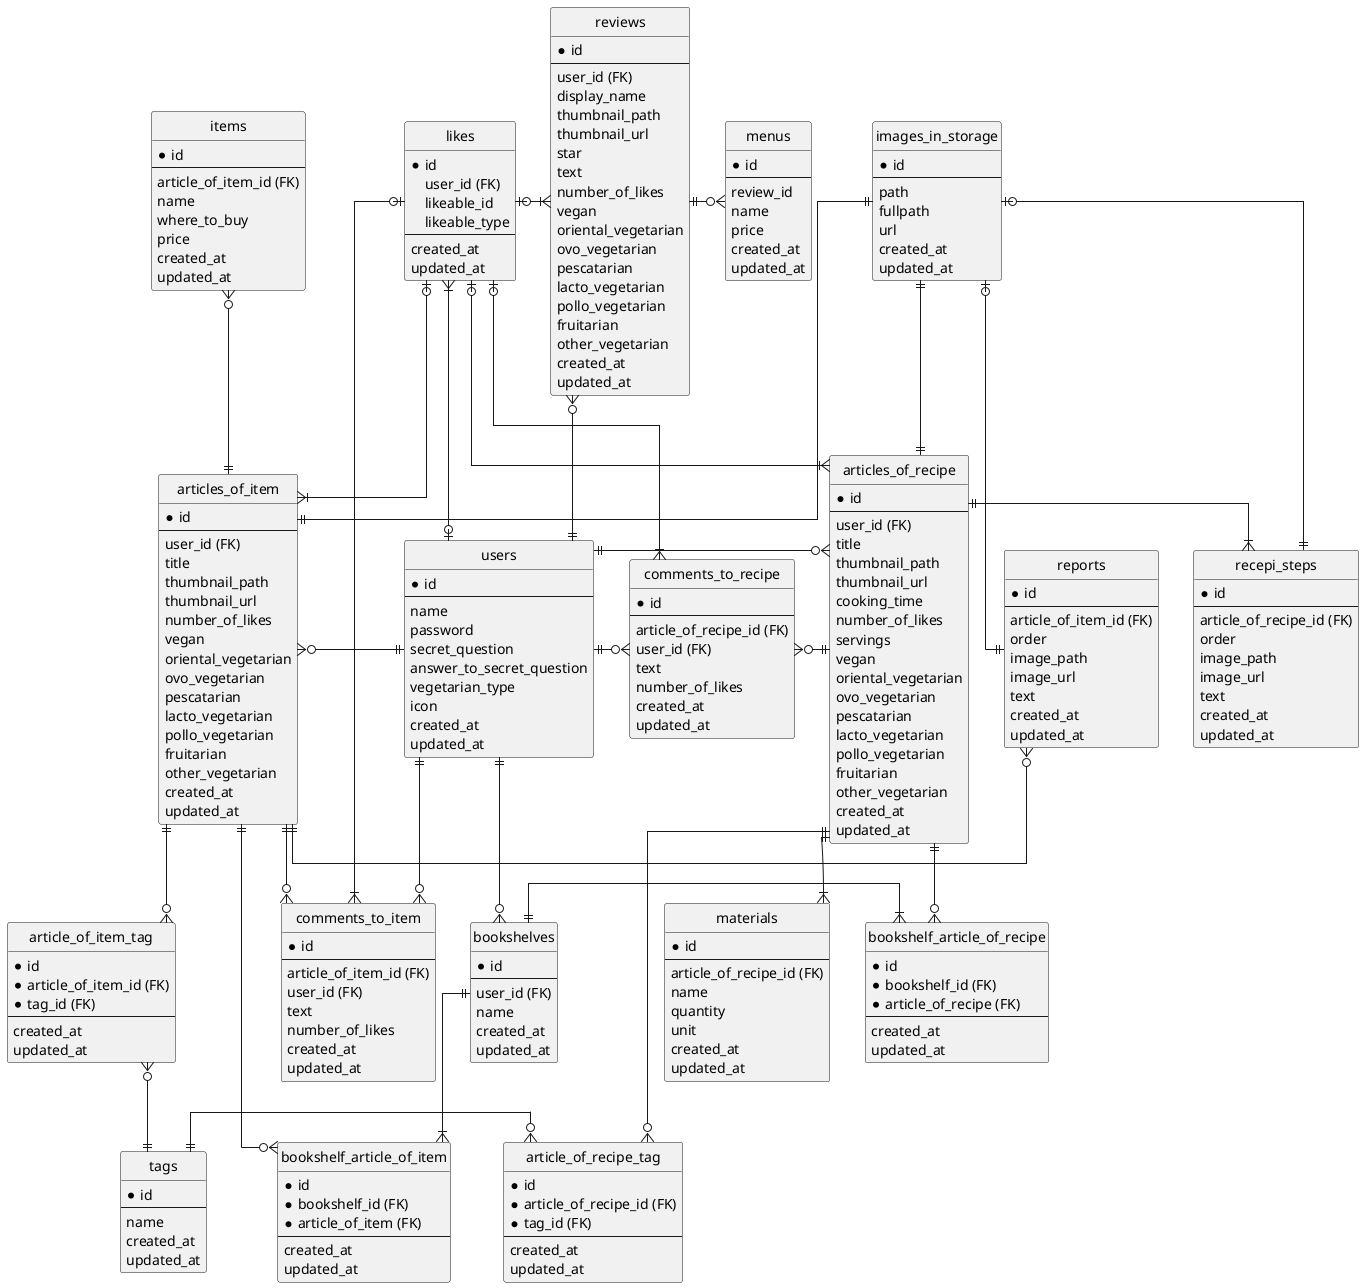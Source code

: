 @startuml VegEvery
' hide the spot
hide circle

' avoid problems with angled crows feet
skinparam linetype ortho


entity "users" as users {
  *id
  --
  name
  password
  secret_question
  answer_to_secret_question
  vegetarian_type
  icon
  created_at
  updated_at
}

' entity "user_common_settings" as user_common_settings {
'   *id
'   --
'   user_id
'   vegetarian_type
'   icon
'   created_at
'   updated_at
' }

entity "articles_of_recipe" as articles_of_recipe {
  *id
  --
  user_id (FK)
  title
  thumbnail_path
  thumbnail_url
  cooking_time
  number_of_likes
  servings
  vegan
  oriental_vegetarian
  ovo_vegetarian
  pescatarian
  lacto_vegetarian
  pollo_vegetarian
  fruitarian
  other_vegetarian
  created_at
  updated_at
}

entity "recepi_steps" as recepi_steps {
  *id
  --
  article_of_recipe_id (FK)
  order
  image_path
  image_url
  text
  created_at
  updated_at
}

entity "materials" as materials {
  *id
  --
  article_of_recipe_id (FK)
  name
  quantity
  unit
  created_at
  updated_at
}

entity "articles_of_item" as articles_of_item {
  *id
  --
  user_id (FK)
  title
  thumbnail_path
  thumbnail_url
  number_of_likes
  vegan
  oriental_vegetarian
  ovo_vegetarian
  pescatarian
  lacto_vegetarian
  pollo_vegetarian
  fruitarian
  other_vegetarian
  created_at
  updated_at
}

entity "items" as items {
  *id
  --
  article_of_item_id (FK)
  name
  where_to_buy
  price
  created_at
  updated_at
}

entity "reports" as reports {
  *id
  --
  article_of_item_id (FK)
  order
  image_path
  image_url
  text
  created_at
  updated_at
}

entity "comments_to_recipe" as comments_to_recipe {
  *id
  --
  article_of_recipe_id (FK)
  user_id (FK)
  text
  number_of_likes
  created_at
  updated_at
}

entity "comments_to_item" as comments_to_item {
  *id
  --
  article_of_item_id (FK)
  user_id (FK)
  text
  number_of_likes
  created_at
  updated_at
}

entity "tags" as tags {
  *id
  --
  name
  created_at
  updated_at
}

entity "article_of_recipe_tag" as article_of_recipe_tag {
  *id
  *article_of_recipe_id (FK)
  *tag_id (FK)
  --
  created_at
  updated_at
}

entity "article_of_item_tag" as article_of_item_tag {
  *id
  *article_of_item_id (FK)
  *tag_id (FK)
  --
  created_at
  updated_at
}

entity "reviews" as reviews {
  *id
  --
  user_id (FK)
  display_name
  thumbnail_path
  thumbnail_url
  star
  text
  number_of_likes
  vegan
  oriental_vegetarian
  ovo_vegetarian
  pescatarian
  lacto_vegetarian
  pollo_vegetarian
  fruitarian
  other_vegetarian
  created_at
  updated_at
}

entity "menus" as menus {
  *id
  --
  review_id
  name
  price
  created_at
  updated_at
}

entity "bookshelves" as bookshelves {
  *id
  --
  user_id (FK)
  name
  created_at
  updated_at
}

entity "bookshelf_article_of_recipe" as bookshelf_article_of_recipe {
  *id
  *bookshelf_id (FK)
  *article_of_recipe (FK)
  --
  created_at
  updated_at
}

entity "bookshelf_article_of_item" as bookshelf_article_of_item {
  *id
  *bookshelf_id (FK)
  *article_of_item (FK)
  --
  created_at
  updated_at
}

entity "likes" as likes {
  *id
  user_id (FK)
  likeable_id
  likeable_type
  --
  created_at
  updated_at
}

entity "images_in_storage" as images_in_storage {
  *id
  --
  path
  fullpath
  url
  created_at
  updated_at
}

users ||-r-o{ articles_of_recipe
articles_of_recipe ||-r-|{ recepi_steps
articles_of_recipe ||--|{ materials
articles_of_recipe ||--o{ article_of_recipe_tag
tags ||-r-o{ article_of_recipe_tag
articles_of_recipe ||-l-o{ comments_to_recipe
users ||-r-o{ comments_to_recipe
users ||-l-o{articles_of_item
articles_of_item ||--o{ article_of_item_tag
tags ||-u-o{ article_of_item_tag
articles_of_item ||--o{ comments_to_item
articles_of_item ||-u-o{ items
articles_of_item ||-l-o{ reports
users ||--o{ comments_to_item
users ||-d-o{bookshelves
bookshelves ||-r-|{bookshelf_article_of_recipe
articles_of_recipe ||--o{bookshelf_article_of_recipe
bookshelves ||--|{bookshelf_article_of_item
articles_of_item ||--o{bookshelf_article_of_item
users ||-u-o{reviews
menus }o-l-|| reviews
users |o-l-|{ likes
likes |o-r-|{ articles_of_recipe
likes |o-r-|{ articles_of_item
likes |o-r-|{ comments_to_recipe
likes |o-r-|{ comments_to_item
likes |o-r-|{ reviews
images_in_storage ||--|| articles_of_recipe
images_in_storage||--|| articles_of_item
images_in_storage |o-r-|| recepi_steps
images_in_storage|o--|| reports

@enduml
